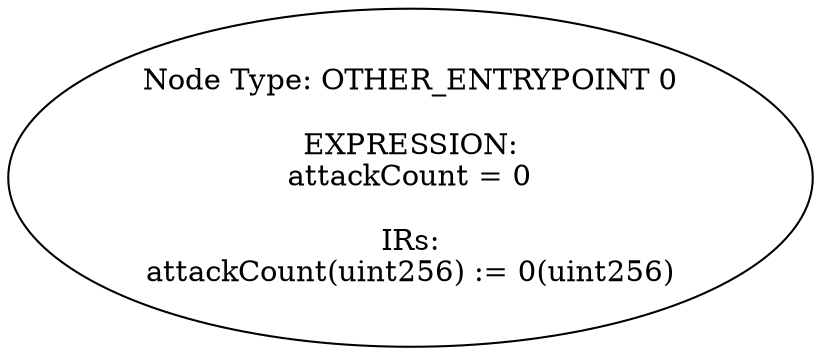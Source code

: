 digraph{
0[label="Node Type: OTHER_ENTRYPOINT 0

EXPRESSION:
attackCount = 0

IRs:
attackCount(uint256) := 0(uint256)"];
}
